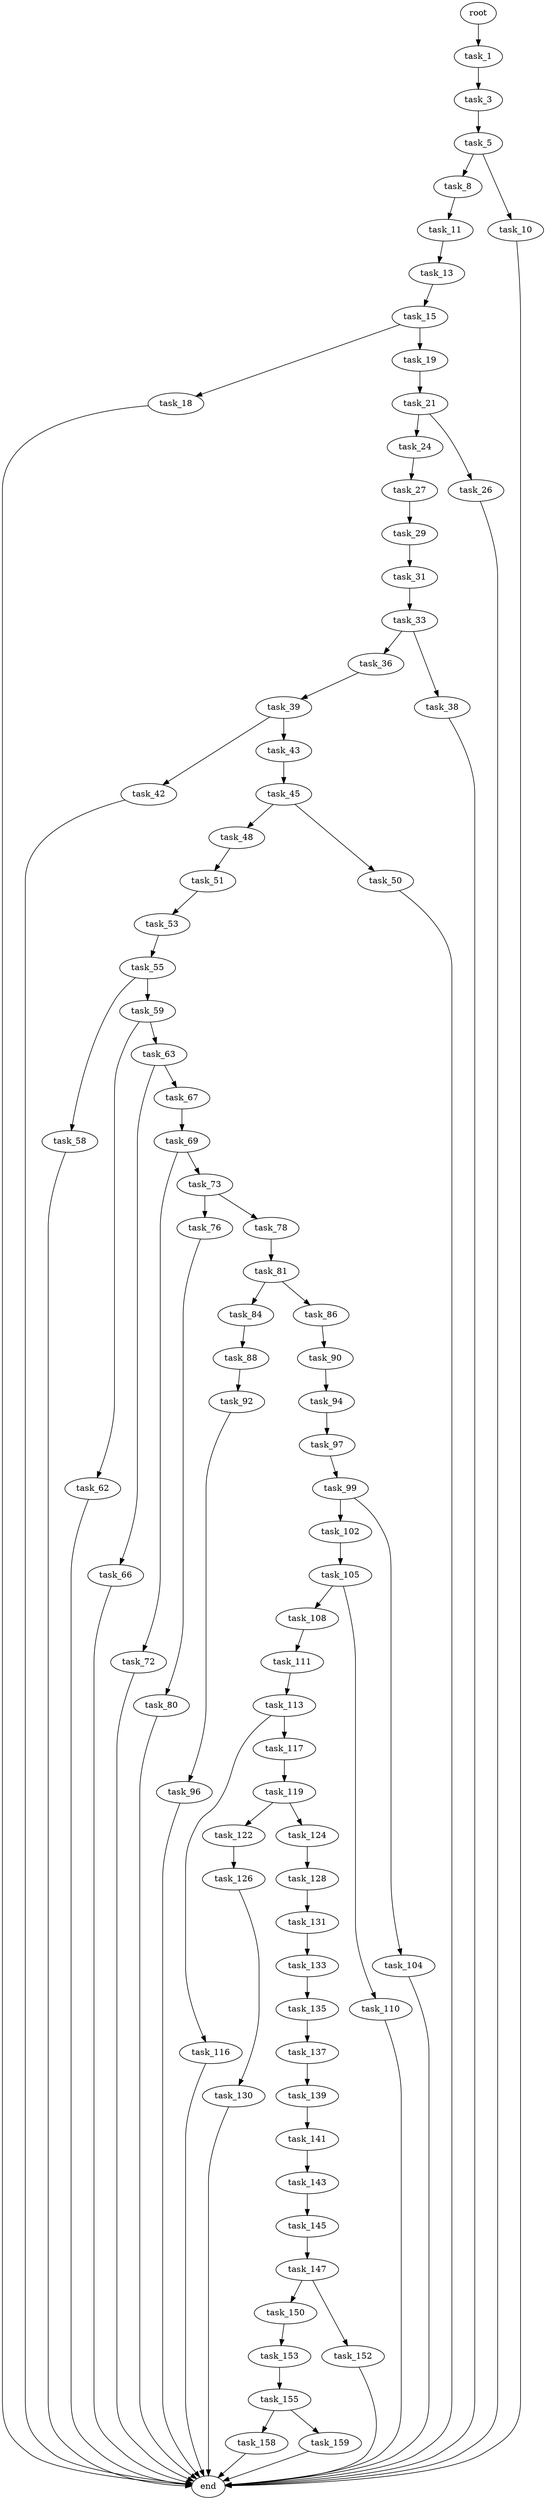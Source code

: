 digraph G {
  root [size="0.000000"];
  task_1 [size="28991029248.000000"];
  task_3 [size="29276847548.000000"];
  task_5 [size="45240957228.000000"];
  task_8 [size="549755813888.000000"];
  task_10 [size="1127753102257.000000"];
  task_11 [size="307824316176.000000"];
  end [size="0.000000"];
  task_13 [size="782757789696.000000"];
  task_15 [size="549755813888.000000"];
  task_18 [size="231928233984.000000"];
  task_19 [size="729475177080.000000"];
  task_21 [size="78676566551.000000"];
  task_24 [size="17989715980.000000"];
  task_26 [size="82045506930.000000"];
  task_27 [size="782757789696.000000"];
  task_29 [size="69695125300.000000"];
  task_31 [size="7304895238.000000"];
  task_33 [size="928234113794.000000"];
  task_36 [size="68719476736.000000"];
  task_38 [size="24943526022.000000"];
  task_39 [size="231928233984.000000"];
  task_42 [size="22249917606.000000"];
  task_43 [size="245377516488.000000"];
  task_45 [size="192490396668.000000"];
  task_48 [size="672541240384.000000"];
  task_50 [size="1094504419.000000"];
  task_51 [size="368293445632.000000"];
  task_53 [size="1073741824000.000000"];
  task_55 [size="9929912173.000000"];
  task_58 [size="27694220362.000000"];
  task_59 [size="832660708646.000000"];
  task_62 [size="29163330732.000000"];
  task_63 [size="22852839370.000000"];
  task_66 [size="36770944509.000000"];
  task_67 [size="92700336396.000000"];
  task_69 [size="134217728000.000000"];
  task_72 [size="11313727602.000000"];
  task_73 [size="186248828622.000000"];
  task_76 [size="8589934592.000000"];
  task_78 [size="68719476736.000000"];
  task_80 [size="368293445632.000000"];
  task_81 [size="6888057810.000000"];
  task_84 [size="3764206370.000000"];
  task_86 [size="298966595549.000000"];
  task_88 [size="678894898.000000"];
  task_90 [size="782757789696.000000"];
  task_92 [size="8589934592.000000"];
  task_94 [size="28991029248.000000"];
  task_96 [size="2258548170.000000"];
  task_97 [size="4485485456.000000"];
  task_99 [size="738010958880.000000"];
  task_102 [size="34644297393.000000"];
  task_104 [size="27993223264.000000"];
  task_105 [size="188076424896.000000"];
  task_108 [size="723218115936.000000"];
  task_110 [size="68719476736.000000"];
  task_111 [size="864670259648.000000"];
  task_113 [size="134217728000.000000"];
  task_116 [size="89641888269.000000"];
  task_117 [size="19904585238.000000"];
  task_119 [size="24709806230.000000"];
  task_122 [size="28991029248.000000"];
  task_124 [size="19887419257.000000"];
  task_126 [size="18286859878.000000"];
  task_128 [size="1073741824000.000000"];
  task_130 [size="3300628193.000000"];
  task_131 [size="368293445632.000000"];
  task_133 [size="219504620997.000000"];
  task_135 [size="368293445632.000000"];
  task_137 [size="49478274204.000000"];
  task_139 [size="472752870978.000000"];
  task_141 [size="28991029248.000000"];
  task_143 [size="171128497499.000000"];
  task_145 [size="549755813888.000000"];
  task_147 [size="39706068375.000000"];
  task_150 [size="180775923828.000000"];
  task_152 [size="744496571.000000"];
  task_153 [size="368293445632.000000"];
  task_155 [size="1291614435.000000"];
  task_158 [size="21359523378.000000"];
  task_159 [size="198865589739.000000"];

  root -> task_1 [size="1.000000"];
  task_1 -> task_3 [size="75497472.000000"];
  task_3 -> task_5 [size="33554432.000000"];
  task_5 -> task_8 [size="33554432.000000"];
  task_5 -> task_10 [size="33554432.000000"];
  task_8 -> task_11 [size="536870912.000000"];
  task_10 -> end [size="1.000000"];
  task_11 -> task_13 [size="536870912.000000"];
  task_13 -> task_15 [size="679477248.000000"];
  task_15 -> task_18 [size="536870912.000000"];
  task_15 -> task_19 [size="536870912.000000"];
  task_18 -> end [size="1.000000"];
  task_19 -> task_21 [size="838860800.000000"];
  task_21 -> task_24 [size="75497472.000000"];
  task_21 -> task_26 [size="75497472.000000"];
  task_24 -> task_27 [size="33554432.000000"];
  task_26 -> end [size="1.000000"];
  task_27 -> task_29 [size="679477248.000000"];
  task_29 -> task_31 [size="75497472.000000"];
  task_31 -> task_33 [size="134217728.000000"];
  task_33 -> task_36 [size="838860800.000000"];
  task_33 -> task_38 [size="838860800.000000"];
  task_36 -> task_39 [size="134217728.000000"];
  task_38 -> end [size="1.000000"];
  task_39 -> task_42 [size="301989888.000000"];
  task_39 -> task_43 [size="301989888.000000"];
  task_42 -> end [size="1.000000"];
  task_43 -> task_45 [size="536870912.000000"];
  task_45 -> task_48 [size="134217728.000000"];
  task_45 -> task_50 [size="134217728.000000"];
  task_48 -> task_51 [size="536870912.000000"];
  task_50 -> end [size="1.000000"];
  task_51 -> task_53 [size="411041792.000000"];
  task_53 -> task_55 [size="838860800.000000"];
  task_55 -> task_58 [size="301989888.000000"];
  task_55 -> task_59 [size="301989888.000000"];
  task_58 -> end [size="1.000000"];
  task_59 -> task_62 [size="679477248.000000"];
  task_59 -> task_63 [size="679477248.000000"];
  task_62 -> end [size="1.000000"];
  task_63 -> task_66 [size="536870912.000000"];
  task_63 -> task_67 [size="536870912.000000"];
  task_66 -> end [size="1.000000"];
  task_67 -> task_69 [size="134217728.000000"];
  task_69 -> task_72 [size="209715200.000000"];
  task_69 -> task_73 [size="209715200.000000"];
  task_72 -> end [size="1.000000"];
  task_73 -> task_76 [size="209715200.000000"];
  task_73 -> task_78 [size="209715200.000000"];
  task_76 -> task_80 [size="33554432.000000"];
  task_78 -> task_81 [size="134217728.000000"];
  task_80 -> end [size="1.000000"];
  task_81 -> task_84 [size="134217728.000000"];
  task_81 -> task_86 [size="134217728.000000"];
  task_84 -> task_88 [size="134217728.000000"];
  task_86 -> task_90 [size="301989888.000000"];
  task_88 -> task_92 [size="33554432.000000"];
  task_90 -> task_94 [size="679477248.000000"];
  task_92 -> task_96 [size="33554432.000000"];
  task_94 -> task_97 [size="75497472.000000"];
  task_96 -> end [size="1.000000"];
  task_97 -> task_99 [size="536870912.000000"];
  task_99 -> task_102 [size="536870912.000000"];
  task_99 -> task_104 [size="536870912.000000"];
  task_102 -> task_105 [size="679477248.000000"];
  task_104 -> end [size="1.000000"];
  task_105 -> task_108 [size="301989888.000000"];
  task_105 -> task_110 [size="301989888.000000"];
  task_108 -> task_111 [size="679477248.000000"];
  task_110 -> end [size="1.000000"];
  task_111 -> task_113 [size="536870912.000000"];
  task_113 -> task_116 [size="209715200.000000"];
  task_113 -> task_117 [size="209715200.000000"];
  task_116 -> end [size="1.000000"];
  task_117 -> task_119 [size="679477248.000000"];
  task_119 -> task_122 [size="536870912.000000"];
  task_119 -> task_124 [size="536870912.000000"];
  task_122 -> task_126 [size="75497472.000000"];
  task_124 -> task_128 [size="75497472.000000"];
  task_126 -> task_130 [size="838860800.000000"];
  task_128 -> task_131 [size="838860800.000000"];
  task_130 -> end [size="1.000000"];
  task_131 -> task_133 [size="411041792.000000"];
  task_133 -> task_135 [size="301989888.000000"];
  task_135 -> task_137 [size="411041792.000000"];
  task_137 -> task_139 [size="75497472.000000"];
  task_139 -> task_141 [size="411041792.000000"];
  task_141 -> task_143 [size="75497472.000000"];
  task_143 -> task_145 [size="301989888.000000"];
  task_145 -> task_147 [size="536870912.000000"];
  task_147 -> task_150 [size="838860800.000000"];
  task_147 -> task_152 [size="838860800.000000"];
  task_150 -> task_153 [size="134217728.000000"];
  task_152 -> end [size="1.000000"];
  task_153 -> task_155 [size="411041792.000000"];
  task_155 -> task_158 [size="33554432.000000"];
  task_155 -> task_159 [size="33554432.000000"];
  task_158 -> end [size="1.000000"];
  task_159 -> end [size="1.000000"];
}
